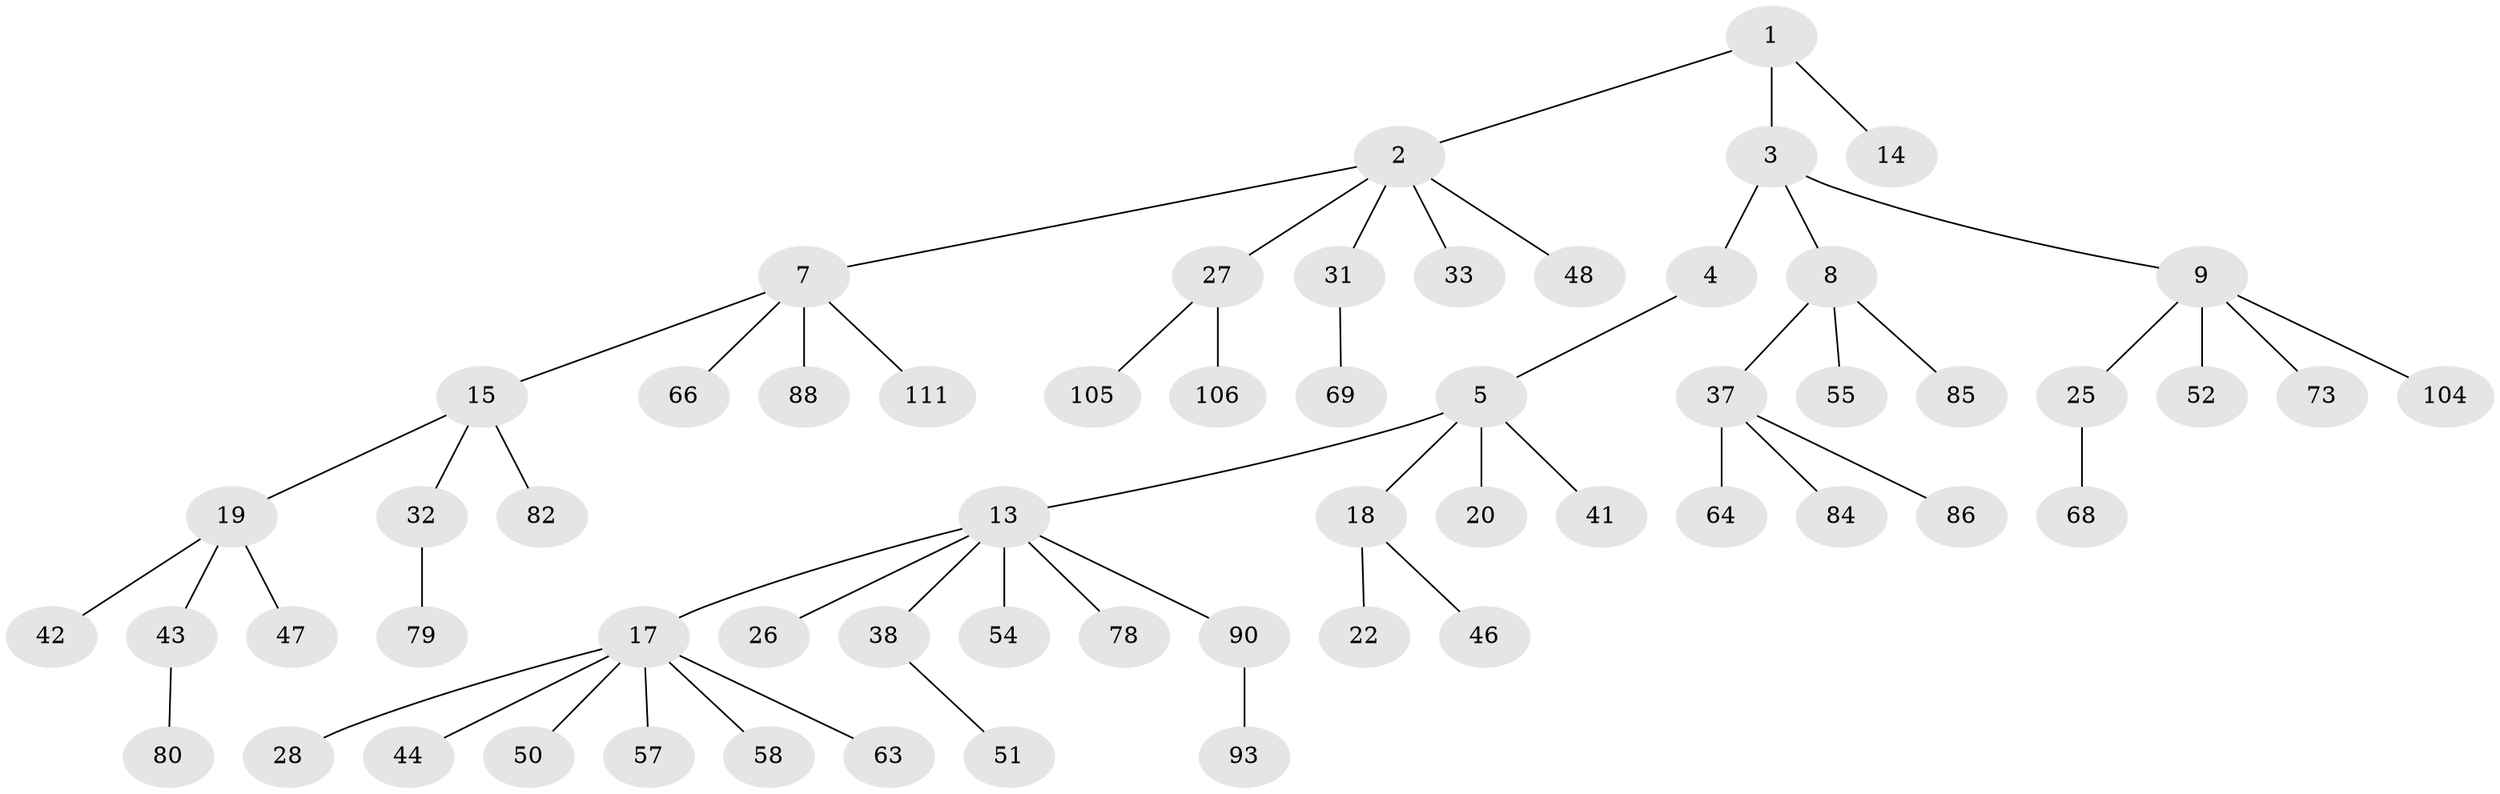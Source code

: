 // original degree distribution, {4: 0.10084033613445378, 3: 0.12605042016806722, 5: 0.04201680672268908, 1: 0.5042016806722689, 2: 0.2184873949579832, 6: 0.008403361344537815}
// Generated by graph-tools (version 1.1) at 2025/15/03/09/25 04:15:21]
// undirected, 59 vertices, 58 edges
graph export_dot {
graph [start="1"]
  node [color=gray90,style=filled];
  1 [super="+10"];
  2 [super="+53+23"];
  3;
  4 [super="+12"];
  5 [super="+6"];
  7 [super="+61"];
  8 [super="+11+21"];
  9 [super="+36+72"];
  13 [super="+16"];
  14;
  15;
  17 [super="+29"];
  18 [super="+24"];
  19 [super="+39+94+89"];
  20;
  22;
  25 [super="+35+30+99+97"];
  26;
  27 [super="+40"];
  28 [super="+45+113"];
  31;
  32 [super="+60"];
  33 [super="+98+59+62"];
  37 [super="+70"];
  38;
  41 [super="+75"];
  42 [super="+96"];
  43 [super="+71+114"];
  44 [super="+116"];
  46 [super="+76"];
  47;
  48;
  50;
  51 [super="+91"];
  52;
  54 [super="+83"];
  55;
  57;
  58 [super="+119+100"];
  63 [super="+87"];
  64 [super="+67"];
  66;
  68;
  69 [super="+77"];
  73;
  78;
  79;
  80;
  82;
  84;
  85 [super="+109"];
  86 [super="+112"];
  88;
  90 [super="+108+95+92"];
  93;
  104;
  105;
  106;
  111;
  1 -- 2;
  1 -- 3;
  1 -- 14;
  2 -- 7;
  2 -- 48;
  2 -- 33;
  2 -- 27;
  2 -- 31;
  3 -- 4;
  3 -- 8;
  3 -- 9;
  4 -- 5;
  5 -- 20;
  5 -- 41;
  5 -- 18;
  5 -- 13;
  7 -- 15;
  7 -- 88;
  7 -- 111;
  7 -- 66;
  8 -- 85;
  8 -- 55;
  8 -- 37;
  9 -- 25;
  9 -- 104;
  9 -- 52;
  9 -- 73;
  13 -- 17;
  13 -- 26;
  13 -- 54;
  13 -- 38;
  13 -- 90;
  13 -- 78;
  15 -- 19;
  15 -- 32;
  15 -- 82;
  17 -- 28;
  17 -- 58;
  17 -- 50;
  17 -- 57;
  17 -- 44;
  17 -- 63;
  18 -- 22;
  18 -- 46;
  19 -- 42;
  19 -- 43;
  19 -- 47;
  25 -- 68;
  27 -- 105;
  27 -- 106;
  31 -- 69;
  32 -- 79;
  37 -- 64;
  37 -- 84;
  37 -- 86;
  38 -- 51;
  43 -- 80;
  90 -- 93;
}

